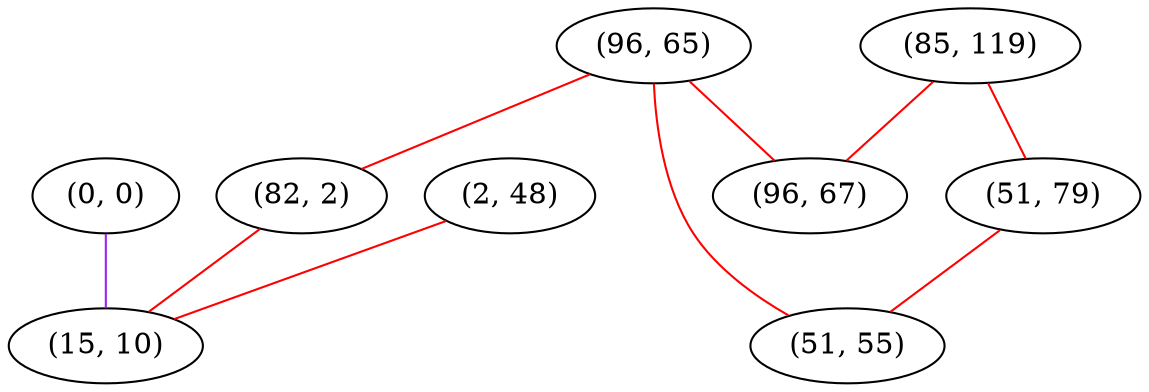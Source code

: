 graph "" {
"(96, 65)";
"(2, 48)";
"(0, 0)";
"(82, 2)";
"(85, 119)";
"(15, 10)";
"(51, 79)";
"(51, 55)";
"(96, 67)";
"(96, 65)" -- "(51, 55)"  [color=red, key=0, weight=1];
"(96, 65)" -- "(96, 67)"  [color=red, key=0, weight=1];
"(96, 65)" -- "(82, 2)"  [color=red, key=0, weight=1];
"(2, 48)" -- "(15, 10)"  [color=red, key=0, weight=1];
"(0, 0)" -- "(15, 10)"  [color=purple, key=0, weight=4];
"(82, 2)" -- "(15, 10)"  [color=red, key=0, weight=1];
"(85, 119)" -- "(51, 79)"  [color=red, key=0, weight=1];
"(85, 119)" -- "(96, 67)"  [color=red, key=0, weight=1];
"(51, 79)" -- "(51, 55)"  [color=red, key=0, weight=1];
}
